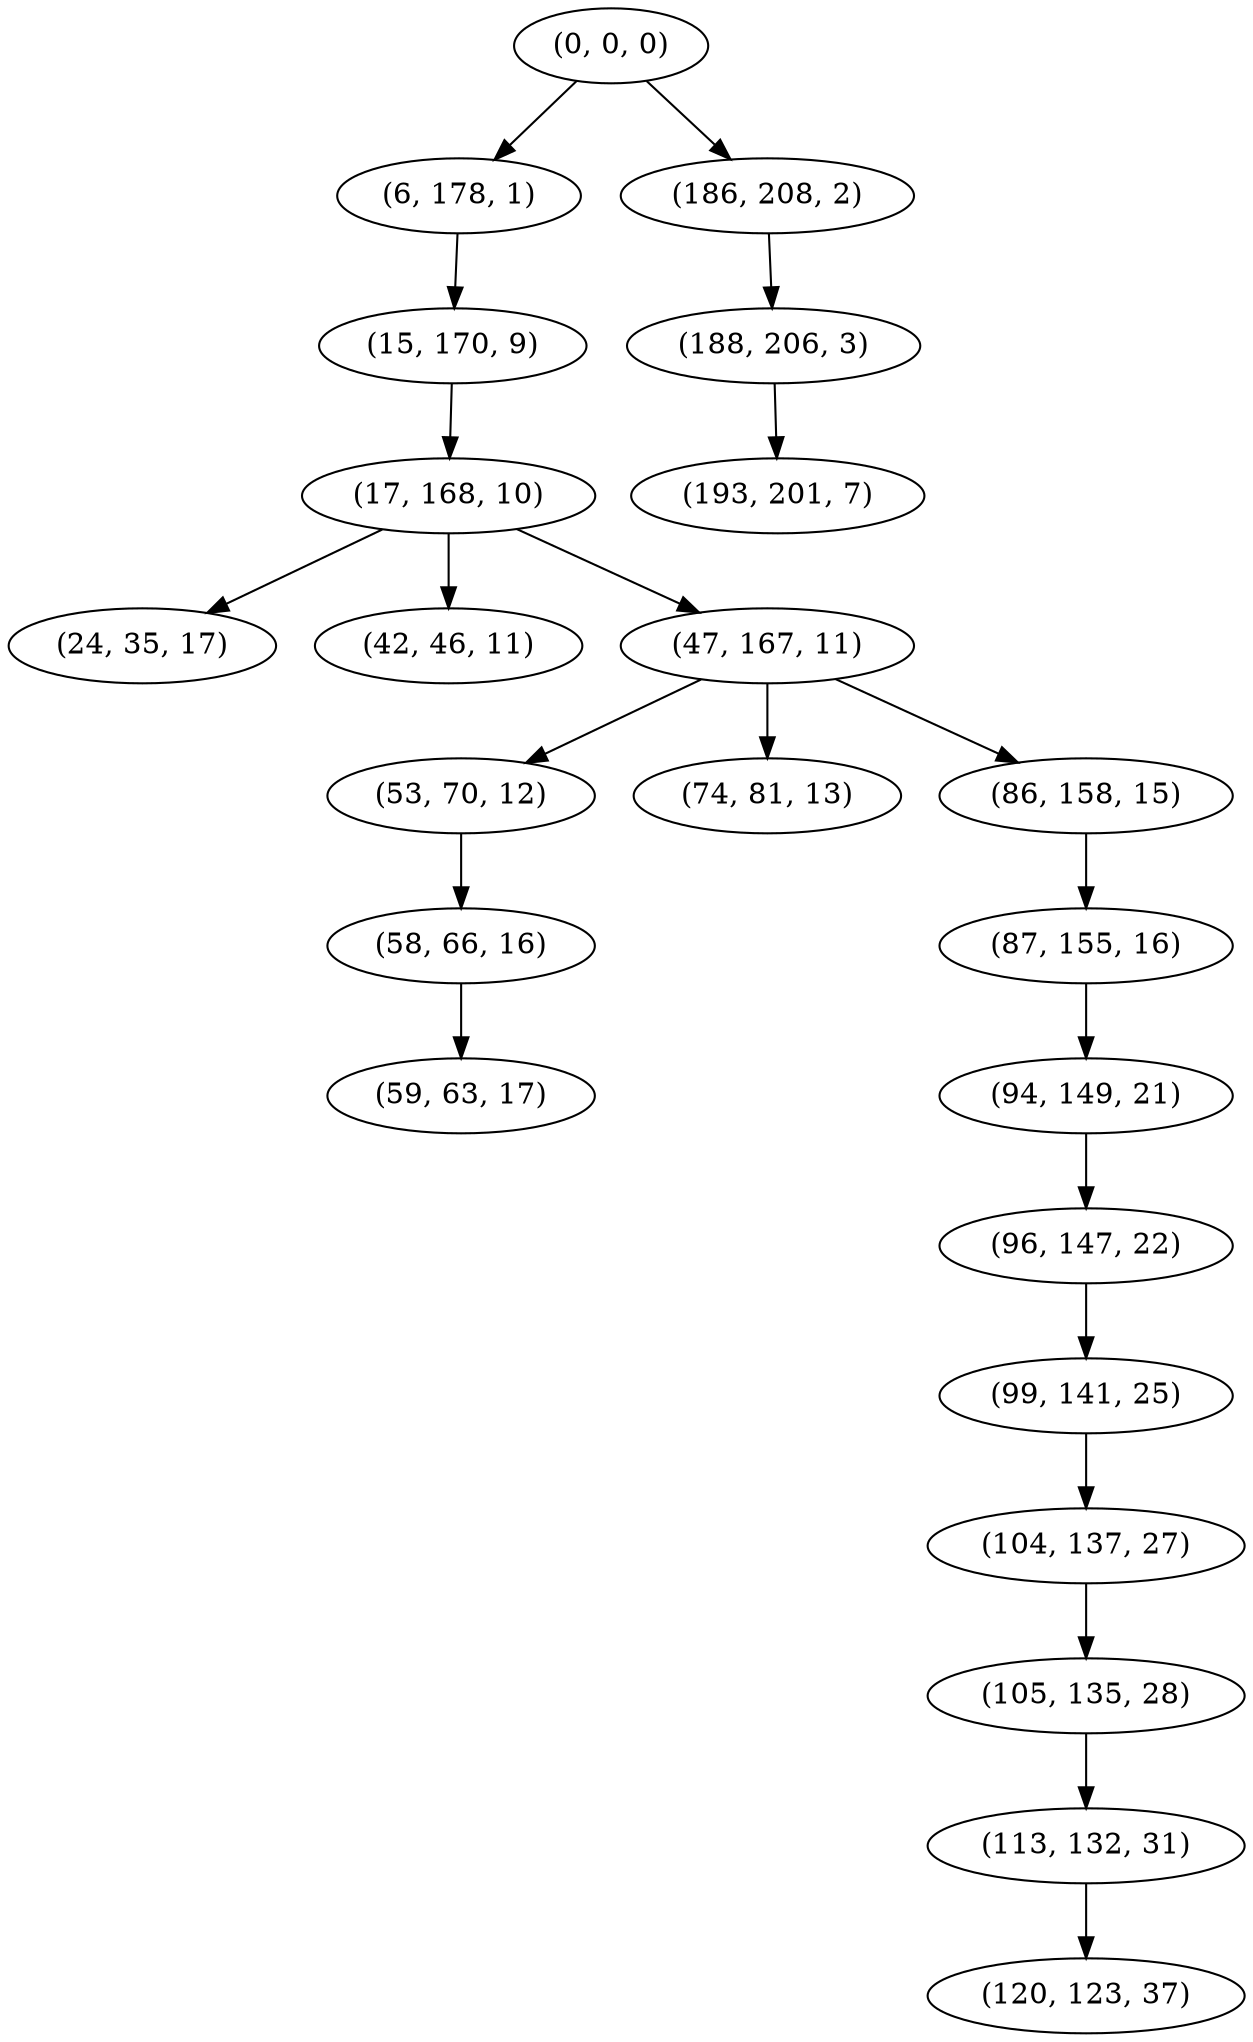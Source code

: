 digraph tree {
    "(0, 0, 0)";
    "(6, 178, 1)";
    "(15, 170, 9)";
    "(17, 168, 10)";
    "(24, 35, 17)";
    "(42, 46, 11)";
    "(47, 167, 11)";
    "(53, 70, 12)";
    "(58, 66, 16)";
    "(59, 63, 17)";
    "(74, 81, 13)";
    "(86, 158, 15)";
    "(87, 155, 16)";
    "(94, 149, 21)";
    "(96, 147, 22)";
    "(99, 141, 25)";
    "(104, 137, 27)";
    "(105, 135, 28)";
    "(113, 132, 31)";
    "(120, 123, 37)";
    "(186, 208, 2)";
    "(188, 206, 3)";
    "(193, 201, 7)";
    "(0, 0, 0)" -> "(6, 178, 1)";
    "(0, 0, 0)" -> "(186, 208, 2)";
    "(6, 178, 1)" -> "(15, 170, 9)";
    "(15, 170, 9)" -> "(17, 168, 10)";
    "(17, 168, 10)" -> "(24, 35, 17)";
    "(17, 168, 10)" -> "(42, 46, 11)";
    "(17, 168, 10)" -> "(47, 167, 11)";
    "(47, 167, 11)" -> "(53, 70, 12)";
    "(47, 167, 11)" -> "(74, 81, 13)";
    "(47, 167, 11)" -> "(86, 158, 15)";
    "(53, 70, 12)" -> "(58, 66, 16)";
    "(58, 66, 16)" -> "(59, 63, 17)";
    "(86, 158, 15)" -> "(87, 155, 16)";
    "(87, 155, 16)" -> "(94, 149, 21)";
    "(94, 149, 21)" -> "(96, 147, 22)";
    "(96, 147, 22)" -> "(99, 141, 25)";
    "(99, 141, 25)" -> "(104, 137, 27)";
    "(104, 137, 27)" -> "(105, 135, 28)";
    "(105, 135, 28)" -> "(113, 132, 31)";
    "(113, 132, 31)" -> "(120, 123, 37)";
    "(186, 208, 2)" -> "(188, 206, 3)";
    "(188, 206, 3)" -> "(193, 201, 7)";
}

